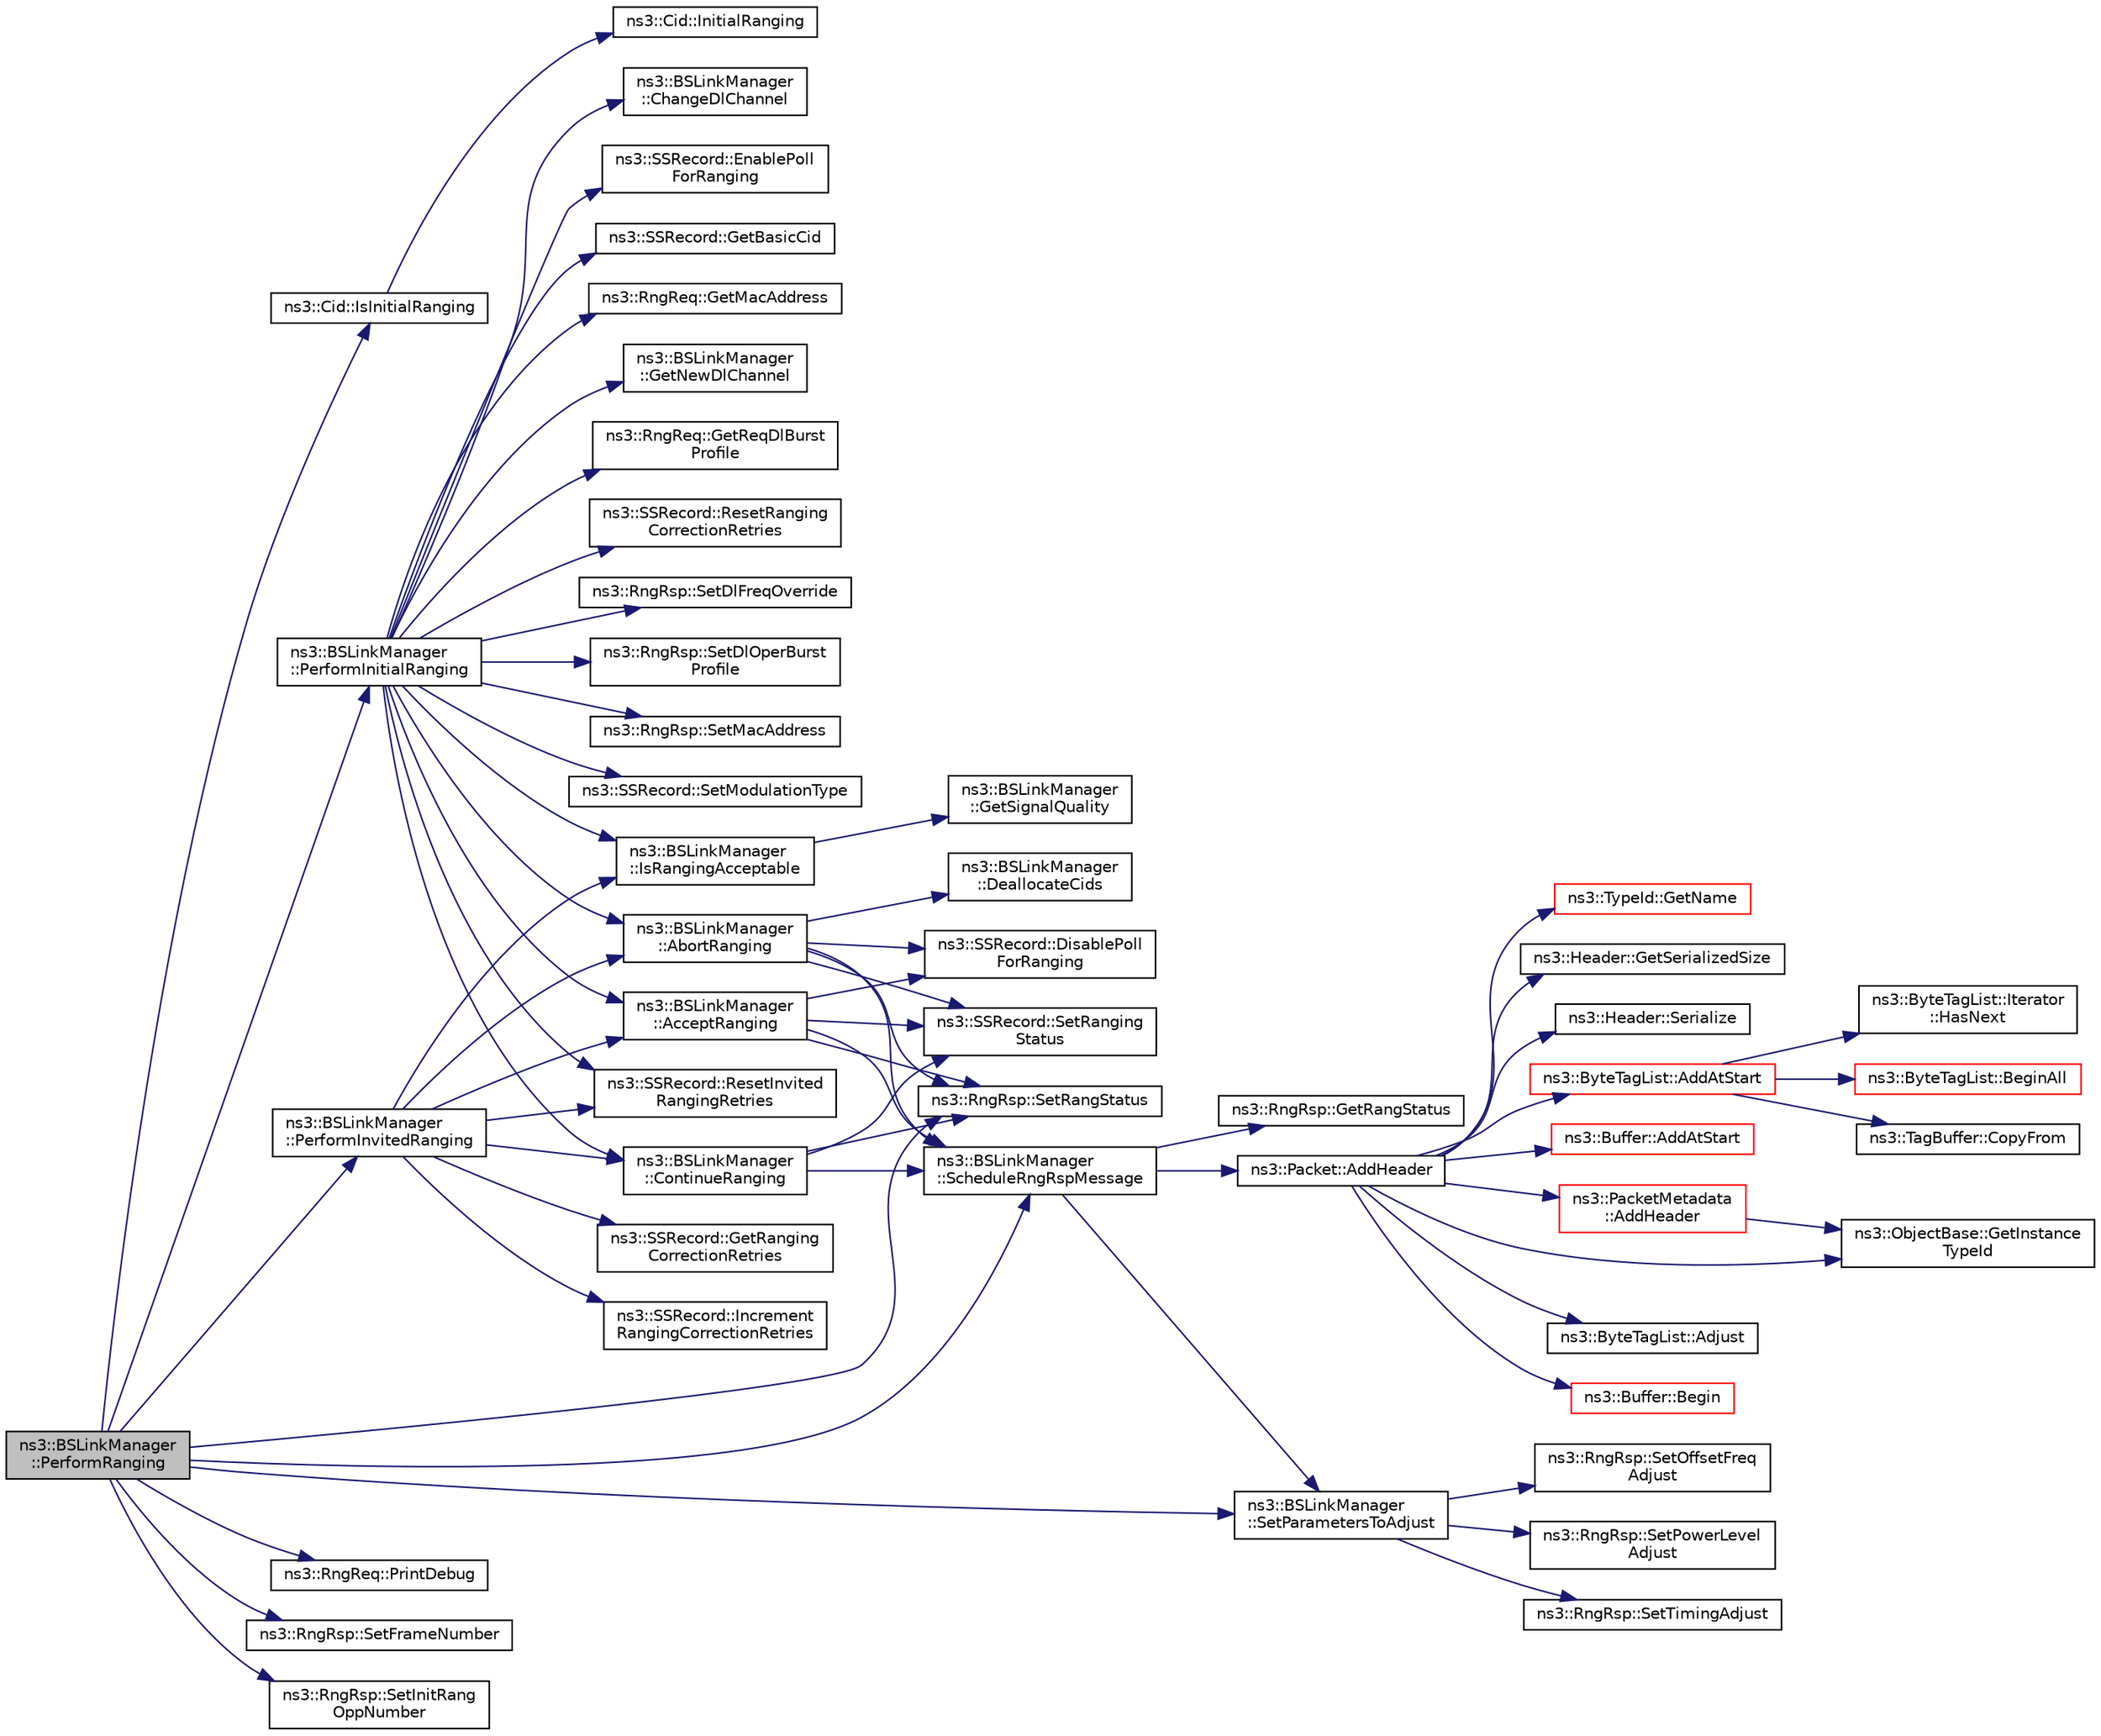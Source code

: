 digraph "ns3::BSLinkManager::PerformRanging"
{
 // LATEX_PDF_SIZE
  edge [fontname="Helvetica",fontsize="10",labelfontname="Helvetica",labelfontsize="10"];
  node [fontname="Helvetica",fontsize="10",shape=record];
  rankdir="LR";
  Node1 [label="ns3::BSLinkManager\l::PerformRanging",height=0.2,width=0.4,color="black", fillcolor="grey75", style="filled", fontcolor="black",tooltip="Perform ranging function."];
  Node1 -> Node2 [color="midnightblue",fontsize="10",style="solid",fontname="Helvetica"];
  Node2 [label="ns3::Cid::IsInitialRanging",height=0.2,width=0.4,color="black", fillcolor="white", style="filled",URL="$classns3_1_1_cid.html#a6050597df3262e856e095e5b599c47b1",tooltip=" "];
  Node2 -> Node3 [color="midnightblue",fontsize="10",style="solid",fontname="Helvetica"];
  Node3 [label="ns3::Cid::InitialRanging",height=0.2,width=0.4,color="black", fillcolor="white", style="filled",URL="$classns3_1_1_cid.html#a5c204ab0df783c7594c764bae1611436",tooltip=" "];
  Node1 -> Node4 [color="midnightblue",fontsize="10",style="solid",fontname="Helvetica"];
  Node4 [label="ns3::BSLinkManager\l::PerformInitialRanging",height=0.2,width=0.4,color="black", fillcolor="white", style="filled",URL="$classns3_1_1_b_s_link_manager.html#a8c97286c0b9d58f6b175e7f4e82ccd36",tooltip="Perform initial ranging function."];
  Node4 -> Node5 [color="midnightblue",fontsize="10",style="solid",fontname="Helvetica"];
  Node5 [label="ns3::BSLinkManager\l::AbortRanging",height=0.2,width=0.4,color="black", fillcolor="white", style="filled",URL="$classns3_1_1_b_s_link_manager.html#a4ff9f6b3fd2578e415c83f604ab88b4e",tooltip="Abort ranging function."];
  Node5 -> Node6 [color="midnightblue",fontsize="10",style="solid",fontname="Helvetica"];
  Node6 [label="ns3::BSLinkManager\l::DeallocateCids",height=0.2,width=0.4,color="black", fillcolor="white", style="filled",URL="$classns3_1_1_b_s_link_manager.html#a6b53e97ec1e97279dae830a5f8abbaaa",tooltip="Deallocate CIDs function."];
  Node5 -> Node7 [color="midnightblue",fontsize="10",style="solid",fontname="Helvetica"];
  Node7 [label="ns3::SSRecord::DisablePoll\lForRanging",height=0.2,width=0.4,color="black", fillcolor="white", style="filled",URL="$classns3_1_1_s_s_record.html#a6a5bbdb2d3fdaaefd664a17e94ccd786",tooltip="Disable poll for ranging."];
  Node5 -> Node8 [color="midnightblue",fontsize="10",style="solid",fontname="Helvetica"];
  Node8 [label="ns3::BSLinkManager\l::ScheduleRngRspMessage",height=0.2,width=0.4,color="black", fillcolor="white", style="filled",URL="$classns3_1_1_b_s_link_manager.html#a80ee98e2b166372c03c840b8904e062a",tooltip="Schedule range response message function."];
  Node8 -> Node9 [color="midnightblue",fontsize="10",style="solid",fontname="Helvetica"];
  Node9 [label="ns3::Packet::AddHeader",height=0.2,width=0.4,color="black", fillcolor="white", style="filled",URL="$classns3_1_1_packet.html#a465108c595a0bc592095cbcab1832ed8",tooltip="Add header to this packet."];
  Node9 -> Node10 [color="midnightblue",fontsize="10",style="solid",fontname="Helvetica"];
  Node10 [label="ns3::ByteTagList::AddAtStart",height=0.2,width=0.4,color="red", fillcolor="white", style="filled",URL="$classns3_1_1_byte_tag_list.html#acb4563fbe4299c55af41ba7a166b71d5",tooltip="Make sure that all offsets are bigger than prependOffset which represents the location where new byte..."];
  Node10 -> Node11 [color="midnightblue",fontsize="10",style="solid",fontname="Helvetica"];
  Node11 [label="ns3::ByteTagList::BeginAll",height=0.2,width=0.4,color="red", fillcolor="white", style="filled",URL="$classns3_1_1_byte_tag_list.html#ab1d2c5671ea01900fa9ef58e33d1e739",tooltip="Returns an iterator pointing to the very first tag in this list."];
  Node10 -> Node13 [color="midnightblue",fontsize="10",style="solid",fontname="Helvetica"];
  Node13 [label="ns3::TagBuffer::CopyFrom",height=0.2,width=0.4,color="black", fillcolor="white", style="filled",URL="$classns3_1_1_tag_buffer.html#afe07a9e117449ff5b5d5857291671349",tooltip="Copy the nternal structure of another TagBuffer."];
  Node10 -> Node14 [color="midnightblue",fontsize="10",style="solid",fontname="Helvetica"];
  Node14 [label="ns3::ByteTagList::Iterator\l::HasNext",height=0.2,width=0.4,color="black", fillcolor="white", style="filled",URL="$classns3_1_1_byte_tag_list_1_1_iterator.html#a44e33e812e3eba4fdc168e36380853af",tooltip="Used to determine if the iterator is at the end of the byteTagList."];
  Node9 -> Node16 [color="midnightblue",fontsize="10",style="solid",fontname="Helvetica"];
  Node16 [label="ns3::Buffer::AddAtStart",height=0.2,width=0.4,color="red", fillcolor="white", style="filled",URL="$classns3_1_1_buffer.html#a8abd8164c3671d3dadc98fc66fade7b1",tooltip=" "];
  Node9 -> Node26 [color="midnightblue",fontsize="10",style="solid",fontname="Helvetica"];
  Node26 [label="ns3::PacketMetadata\l::AddHeader",height=0.2,width=0.4,color="red", fillcolor="white", style="filled",URL="$classns3_1_1_packet_metadata.html#abdce736c4c5f647242f0808c0d2f9249",tooltip="Add an header."];
  Node26 -> Node39 [color="midnightblue",fontsize="10",style="solid",fontname="Helvetica"];
  Node39 [label="ns3::ObjectBase::GetInstance\lTypeId",height=0.2,width=0.4,color="black", fillcolor="white", style="filled",URL="$classns3_1_1_object_base.html#abe5b43a6f5b99a92a4c3122db31f06fb",tooltip="Get the most derived TypeId for this Object."];
  Node9 -> Node46 [color="midnightblue",fontsize="10",style="solid",fontname="Helvetica"];
  Node46 [label="ns3::ByteTagList::Adjust",height=0.2,width=0.4,color="black", fillcolor="white", style="filled",URL="$classns3_1_1_byte_tag_list.html#a1fec06d7e6daaf8039cf2a148e4090f2",tooltip="Adjust the offsets stored internally by the adjustment delta."];
  Node9 -> Node47 [color="midnightblue",fontsize="10",style="solid",fontname="Helvetica"];
  Node47 [label="ns3::Buffer::Begin",height=0.2,width=0.4,color="red", fillcolor="white", style="filled",URL="$classns3_1_1_buffer.html#acb977a0179de9abe4e295ce22023b4ca",tooltip=" "];
  Node9 -> Node39 [color="midnightblue",fontsize="10",style="solid",fontname="Helvetica"];
  Node9 -> Node48 [color="midnightblue",fontsize="10",style="solid",fontname="Helvetica"];
  Node48 [label="ns3::TypeId::GetName",height=0.2,width=0.4,color="red", fillcolor="white", style="filled",URL="$classns3_1_1_type_id.html#abc4965475a579c2afdc668d7a7d58374",tooltip="Get the name."];
  Node9 -> Node52 [color="midnightblue",fontsize="10",style="solid",fontname="Helvetica"];
  Node52 [label="ns3::Header::GetSerializedSize",height=0.2,width=0.4,color="black", fillcolor="white", style="filled",URL="$classns3_1_1_header.html#a6ef0497eabc1b1fb0ad42738eb73f934",tooltip=" "];
  Node9 -> Node53 [color="midnightblue",fontsize="10",style="solid",fontname="Helvetica"];
  Node53 [label="ns3::Header::Serialize",height=0.2,width=0.4,color="black", fillcolor="white", style="filled",URL="$classns3_1_1_header.html#afb61f1aac69ff8349a6bfe521fab5404",tooltip=" "];
  Node8 -> Node54 [color="midnightblue",fontsize="10",style="solid",fontname="Helvetica"];
  Node54 [label="ns3::RngRsp::GetRangStatus",height=0.2,width=0.4,color="black", fillcolor="white", style="filled",URL="$classns3_1_1_rng_rsp.html#a14aaa51251247a19c19b9486e38d98b2",tooltip=" "];
  Node8 -> Node55 [color="midnightblue",fontsize="10",style="solid",fontname="Helvetica"];
  Node55 [label="ns3::BSLinkManager\l::SetParametersToAdjust",height=0.2,width=0.4,color="black", fillcolor="white", style="filled",URL="$classns3_1_1_b_s_link_manager.html#aaf3edf52fbc826d504c521f5303f309f",tooltip="Set parameters to adjust function."];
  Node55 -> Node56 [color="midnightblue",fontsize="10",style="solid",fontname="Helvetica"];
  Node56 [label="ns3::RngRsp::SetOffsetFreq\lAdjust",height=0.2,width=0.4,color="black", fillcolor="white", style="filled",URL="$classns3_1_1_rng_rsp.html#aaf2c03f85edf379b19ef863b03f59395",tooltip="set the relative change in transmission frequency that the SS should take in order to better match th..."];
  Node55 -> Node57 [color="midnightblue",fontsize="10",style="solid",fontname="Helvetica"];
  Node57 [label="ns3::RngRsp::SetPowerLevel\lAdjust",height=0.2,width=0.4,color="black", fillcolor="white", style="filled",URL="$classns3_1_1_rng_rsp.html#a86a77741b095cb28d7c0794562d3c3b5",tooltip="set the relative change in transmission power level that the SS should make in order that transmissio..."];
  Node55 -> Node58 [color="midnightblue",fontsize="10",style="solid",fontname="Helvetica"];
  Node58 [label="ns3::RngRsp::SetTimingAdjust",height=0.2,width=0.4,color="black", fillcolor="white", style="filled",URL="$classns3_1_1_rng_rsp.html#a8f08f6644eb1bf48a1b2e66616151d68",tooltip="set the Tx timing offset adjustment (signed 32-bit)."];
  Node5 -> Node59 [color="midnightblue",fontsize="10",style="solid",fontname="Helvetica"];
  Node59 [label="ns3::SSRecord::SetRanging\lStatus",height=0.2,width=0.4,color="black", fillcolor="white", style="filled",URL="$classns3_1_1_s_s_record.html#a114dce3a7a4aff49f153deb95058ff9a",tooltip="Set ranging status."];
  Node5 -> Node60 [color="midnightblue",fontsize="10",style="solid",fontname="Helvetica"];
  Node60 [label="ns3::RngRsp::SetRangStatus",height=0.2,width=0.4,color="black", fillcolor="white", style="filled",URL="$classns3_1_1_rng_rsp.html#ad4f2d7daa515310d4439786688eacd36",tooltip="set the range status."];
  Node4 -> Node61 [color="midnightblue",fontsize="10",style="solid",fontname="Helvetica"];
  Node61 [label="ns3::BSLinkManager\l::AcceptRanging",height=0.2,width=0.4,color="black", fillcolor="white", style="filled",URL="$classns3_1_1_b_s_link_manager.html#abeb3786d298e966245b505f706c6c98a",tooltip="Accept ranging function."];
  Node61 -> Node7 [color="midnightblue",fontsize="10",style="solid",fontname="Helvetica"];
  Node61 -> Node8 [color="midnightblue",fontsize="10",style="solid",fontname="Helvetica"];
  Node61 -> Node59 [color="midnightblue",fontsize="10",style="solid",fontname="Helvetica"];
  Node61 -> Node60 [color="midnightblue",fontsize="10",style="solid",fontname="Helvetica"];
  Node4 -> Node62 [color="midnightblue",fontsize="10",style="solid",fontname="Helvetica"];
  Node62 [label="ns3::BSLinkManager\l::ChangeDlChannel",height=0.2,width=0.4,color="black", fillcolor="white", style="filled",URL="$classns3_1_1_b_s_link_manager.html#af433428804a92b8e82256ccaf99c34fc",tooltip="Change DL channel function."];
  Node4 -> Node63 [color="midnightblue",fontsize="10",style="solid",fontname="Helvetica"];
  Node63 [label="ns3::BSLinkManager\l::ContinueRanging",height=0.2,width=0.4,color="black", fillcolor="white", style="filled",URL="$classns3_1_1_b_s_link_manager.html#abb7f2a1602887788e0a8d9346a76fd9c",tooltip="Continue ranging function."];
  Node63 -> Node8 [color="midnightblue",fontsize="10",style="solid",fontname="Helvetica"];
  Node63 -> Node59 [color="midnightblue",fontsize="10",style="solid",fontname="Helvetica"];
  Node63 -> Node60 [color="midnightblue",fontsize="10",style="solid",fontname="Helvetica"];
  Node4 -> Node64 [color="midnightblue",fontsize="10",style="solid",fontname="Helvetica"];
  Node64 [label="ns3::SSRecord::EnablePoll\lForRanging",height=0.2,width=0.4,color="black", fillcolor="white", style="filled",URL="$classns3_1_1_s_s_record.html#a2bdef6783ecfc64b6be34fa1103bc3b0",tooltip="Enable poll for ranging function."];
  Node4 -> Node65 [color="midnightblue",fontsize="10",style="solid",fontname="Helvetica"];
  Node65 [label="ns3::SSRecord::GetBasicCid",height=0.2,width=0.4,color="black", fillcolor="white", style="filled",URL="$classns3_1_1_s_s_record.html#abb9f1536114cfa774613b9ca9fb7a2b4",tooltip="Get basic CID."];
  Node4 -> Node66 [color="midnightblue",fontsize="10",style="solid",fontname="Helvetica"];
  Node66 [label="ns3::RngReq::GetMacAddress",height=0.2,width=0.4,color="black", fillcolor="white", style="filled",URL="$classns3_1_1_rng_req.html#a14dd9cde9aeecaf2a054bde8b4092e55",tooltip="Get MAC address field."];
  Node4 -> Node67 [color="midnightblue",fontsize="10",style="solid",fontname="Helvetica"];
  Node67 [label="ns3::BSLinkManager\l::GetNewDlChannel",height=0.2,width=0.4,color="black", fillcolor="white", style="filled",URL="$classns3_1_1_b_s_link_manager.html#a7f2cb235a8f2849921f3460b4ab0ac7b",tooltip="Get new DL channel function."];
  Node4 -> Node68 [color="midnightblue",fontsize="10",style="solid",fontname="Helvetica"];
  Node68 [label="ns3::RngReq::GetReqDlBurst\lProfile",height=0.2,width=0.4,color="black", fillcolor="white", style="filled",URL="$classns3_1_1_rng_req.html#a49c516812beec383d4ca41e4b56d3bdd",tooltip="Get request DL burst profile field."];
  Node4 -> Node69 [color="midnightblue",fontsize="10",style="solid",fontname="Helvetica"];
  Node69 [label="ns3::BSLinkManager\l::IsRangingAcceptable",height=0.2,width=0.4,color="black", fillcolor="white", style="filled",URL="$classns3_1_1_b_s_link_manager.html#af62c80bd793222cb430a34ef9ec022d8",tooltip="Is ranging acceptable function."];
  Node69 -> Node70 [color="midnightblue",fontsize="10",style="solid",fontname="Helvetica"];
  Node70 [label="ns3::BSLinkManager\l::GetSignalQuality",height=0.2,width=0.4,color="black", fillcolor="white", style="filled",URL="$classns3_1_1_b_s_link_manager.html#a5ec556b1346b2147c54c07abfca3913c",tooltip="Get signal quality function."];
  Node4 -> Node71 [color="midnightblue",fontsize="10",style="solid",fontname="Helvetica"];
  Node71 [label="ns3::SSRecord::ResetInvited\lRangingRetries",height=0.2,width=0.4,color="black", fillcolor="white", style="filled",URL="$classns3_1_1_s_s_record.html#aec33d8100f52d668ac5e73949f1c7160",tooltip="Reset invited ranging retries."];
  Node4 -> Node72 [color="midnightblue",fontsize="10",style="solid",fontname="Helvetica"];
  Node72 [label="ns3::SSRecord::ResetRanging\lCorrectionRetries",height=0.2,width=0.4,color="black", fillcolor="white", style="filled",URL="$classns3_1_1_s_s_record.html#acfd85a368b4a862fc96cf492f8934e99",tooltip="Reset ranging correction retries."];
  Node4 -> Node73 [color="midnightblue",fontsize="10",style="solid",fontname="Helvetica"];
  Node73 [label="ns3::RngRsp::SetDlFreqOverride",height=0.2,width=0.4,color="black", fillcolor="white", style="filled",URL="$classns3_1_1_rng_rsp.html#aa4f07b198beaefd83b4c4e695b940e0a",tooltip="set the Center frequency, in kHz, of new downlink channel where the SS should redo initial ranging."];
  Node4 -> Node74 [color="midnightblue",fontsize="10",style="solid",fontname="Helvetica"];
  Node74 [label="ns3::RngRsp::SetDlOperBurst\lProfile",height=0.2,width=0.4,color="black", fillcolor="white", style="filled",URL="$classns3_1_1_rng_rsp.html#a6a8b5496c61d6b5f216a08c21b9acc32",tooltip="set the DL oper burst profile"];
  Node4 -> Node75 [color="midnightblue",fontsize="10",style="solid",fontname="Helvetica"];
  Node75 [label="ns3::RngRsp::SetMacAddress",height=0.2,width=0.4,color="black", fillcolor="white", style="filled",URL="$classns3_1_1_rng_rsp.html#a080e954717c6d7ef5cae0f8dcf069d99",tooltip="set the MAC address"];
  Node4 -> Node76 [color="midnightblue",fontsize="10",style="solid",fontname="Helvetica"];
  Node76 [label="ns3::SSRecord::SetModulationType",height=0.2,width=0.4,color="black", fillcolor="white", style="filled",URL="$classns3_1_1_s_s_record.html#a015c0f21018ef11a4efb3b63c0c32fb5",tooltip="Set modulation type."];
  Node1 -> Node77 [color="midnightblue",fontsize="10",style="solid",fontname="Helvetica"];
  Node77 [label="ns3::BSLinkManager\l::PerformInvitedRanging",height=0.2,width=0.4,color="black", fillcolor="white", style="filled",URL="$classns3_1_1_b_s_link_manager.html#a094fa709f5eaa532b959808967b65464",tooltip="Perform inivted ranging function."];
  Node77 -> Node5 [color="midnightblue",fontsize="10",style="solid",fontname="Helvetica"];
  Node77 -> Node61 [color="midnightblue",fontsize="10",style="solid",fontname="Helvetica"];
  Node77 -> Node63 [color="midnightblue",fontsize="10",style="solid",fontname="Helvetica"];
  Node77 -> Node78 [color="midnightblue",fontsize="10",style="solid",fontname="Helvetica"];
  Node78 [label="ns3::SSRecord::GetRanging\lCorrectionRetries",height=0.2,width=0.4,color="black", fillcolor="white", style="filled",URL="$classns3_1_1_s_s_record.html#a75d058b9a8335605d6982095b92d21c0",tooltip="Get ranging correction retries."];
  Node77 -> Node79 [color="midnightblue",fontsize="10",style="solid",fontname="Helvetica"];
  Node79 [label="ns3::SSRecord::Increment\lRangingCorrectionRetries",height=0.2,width=0.4,color="black", fillcolor="white", style="filled",URL="$classns3_1_1_s_s_record.html#acb8188736cb593974760cdd0f2a19e8d",tooltip="Increment ranging correction retries."];
  Node77 -> Node69 [color="midnightblue",fontsize="10",style="solid",fontname="Helvetica"];
  Node77 -> Node71 [color="midnightblue",fontsize="10",style="solid",fontname="Helvetica"];
  Node1 -> Node80 [color="midnightblue",fontsize="10",style="solid",fontname="Helvetica"];
  Node80 [label="ns3::RngReq::PrintDebug",height=0.2,width=0.4,color="black", fillcolor="white", style="filled",URL="$classns3_1_1_rng_req.html#a6b98c3e0e3be77b88a592e58909ab9b5",tooltip="Print debug function."];
  Node1 -> Node8 [color="midnightblue",fontsize="10",style="solid",fontname="Helvetica"];
  Node1 -> Node81 [color="midnightblue",fontsize="10",style="solid",fontname="Helvetica"];
  Node81 [label="ns3::RngRsp::SetFrameNumber",height=0.2,width=0.4,color="black", fillcolor="white", style="filled",URL="$classns3_1_1_rng_rsp.html#a906eebd3e77d60be4d2e0795b0635b2f",tooltip="set frame number."];
  Node1 -> Node82 [color="midnightblue",fontsize="10",style="solid",fontname="Helvetica"];
  Node82 [label="ns3::RngRsp::SetInitRang\lOppNumber",height=0.2,width=0.4,color="black", fillcolor="white", style="filled",URL="$classns3_1_1_rng_rsp.html#a8a645d660d712df617deddb46efc5528",tooltip="set initial range opp number."];
  Node1 -> Node55 [color="midnightblue",fontsize="10",style="solid",fontname="Helvetica"];
  Node1 -> Node60 [color="midnightblue",fontsize="10",style="solid",fontname="Helvetica"];
}
